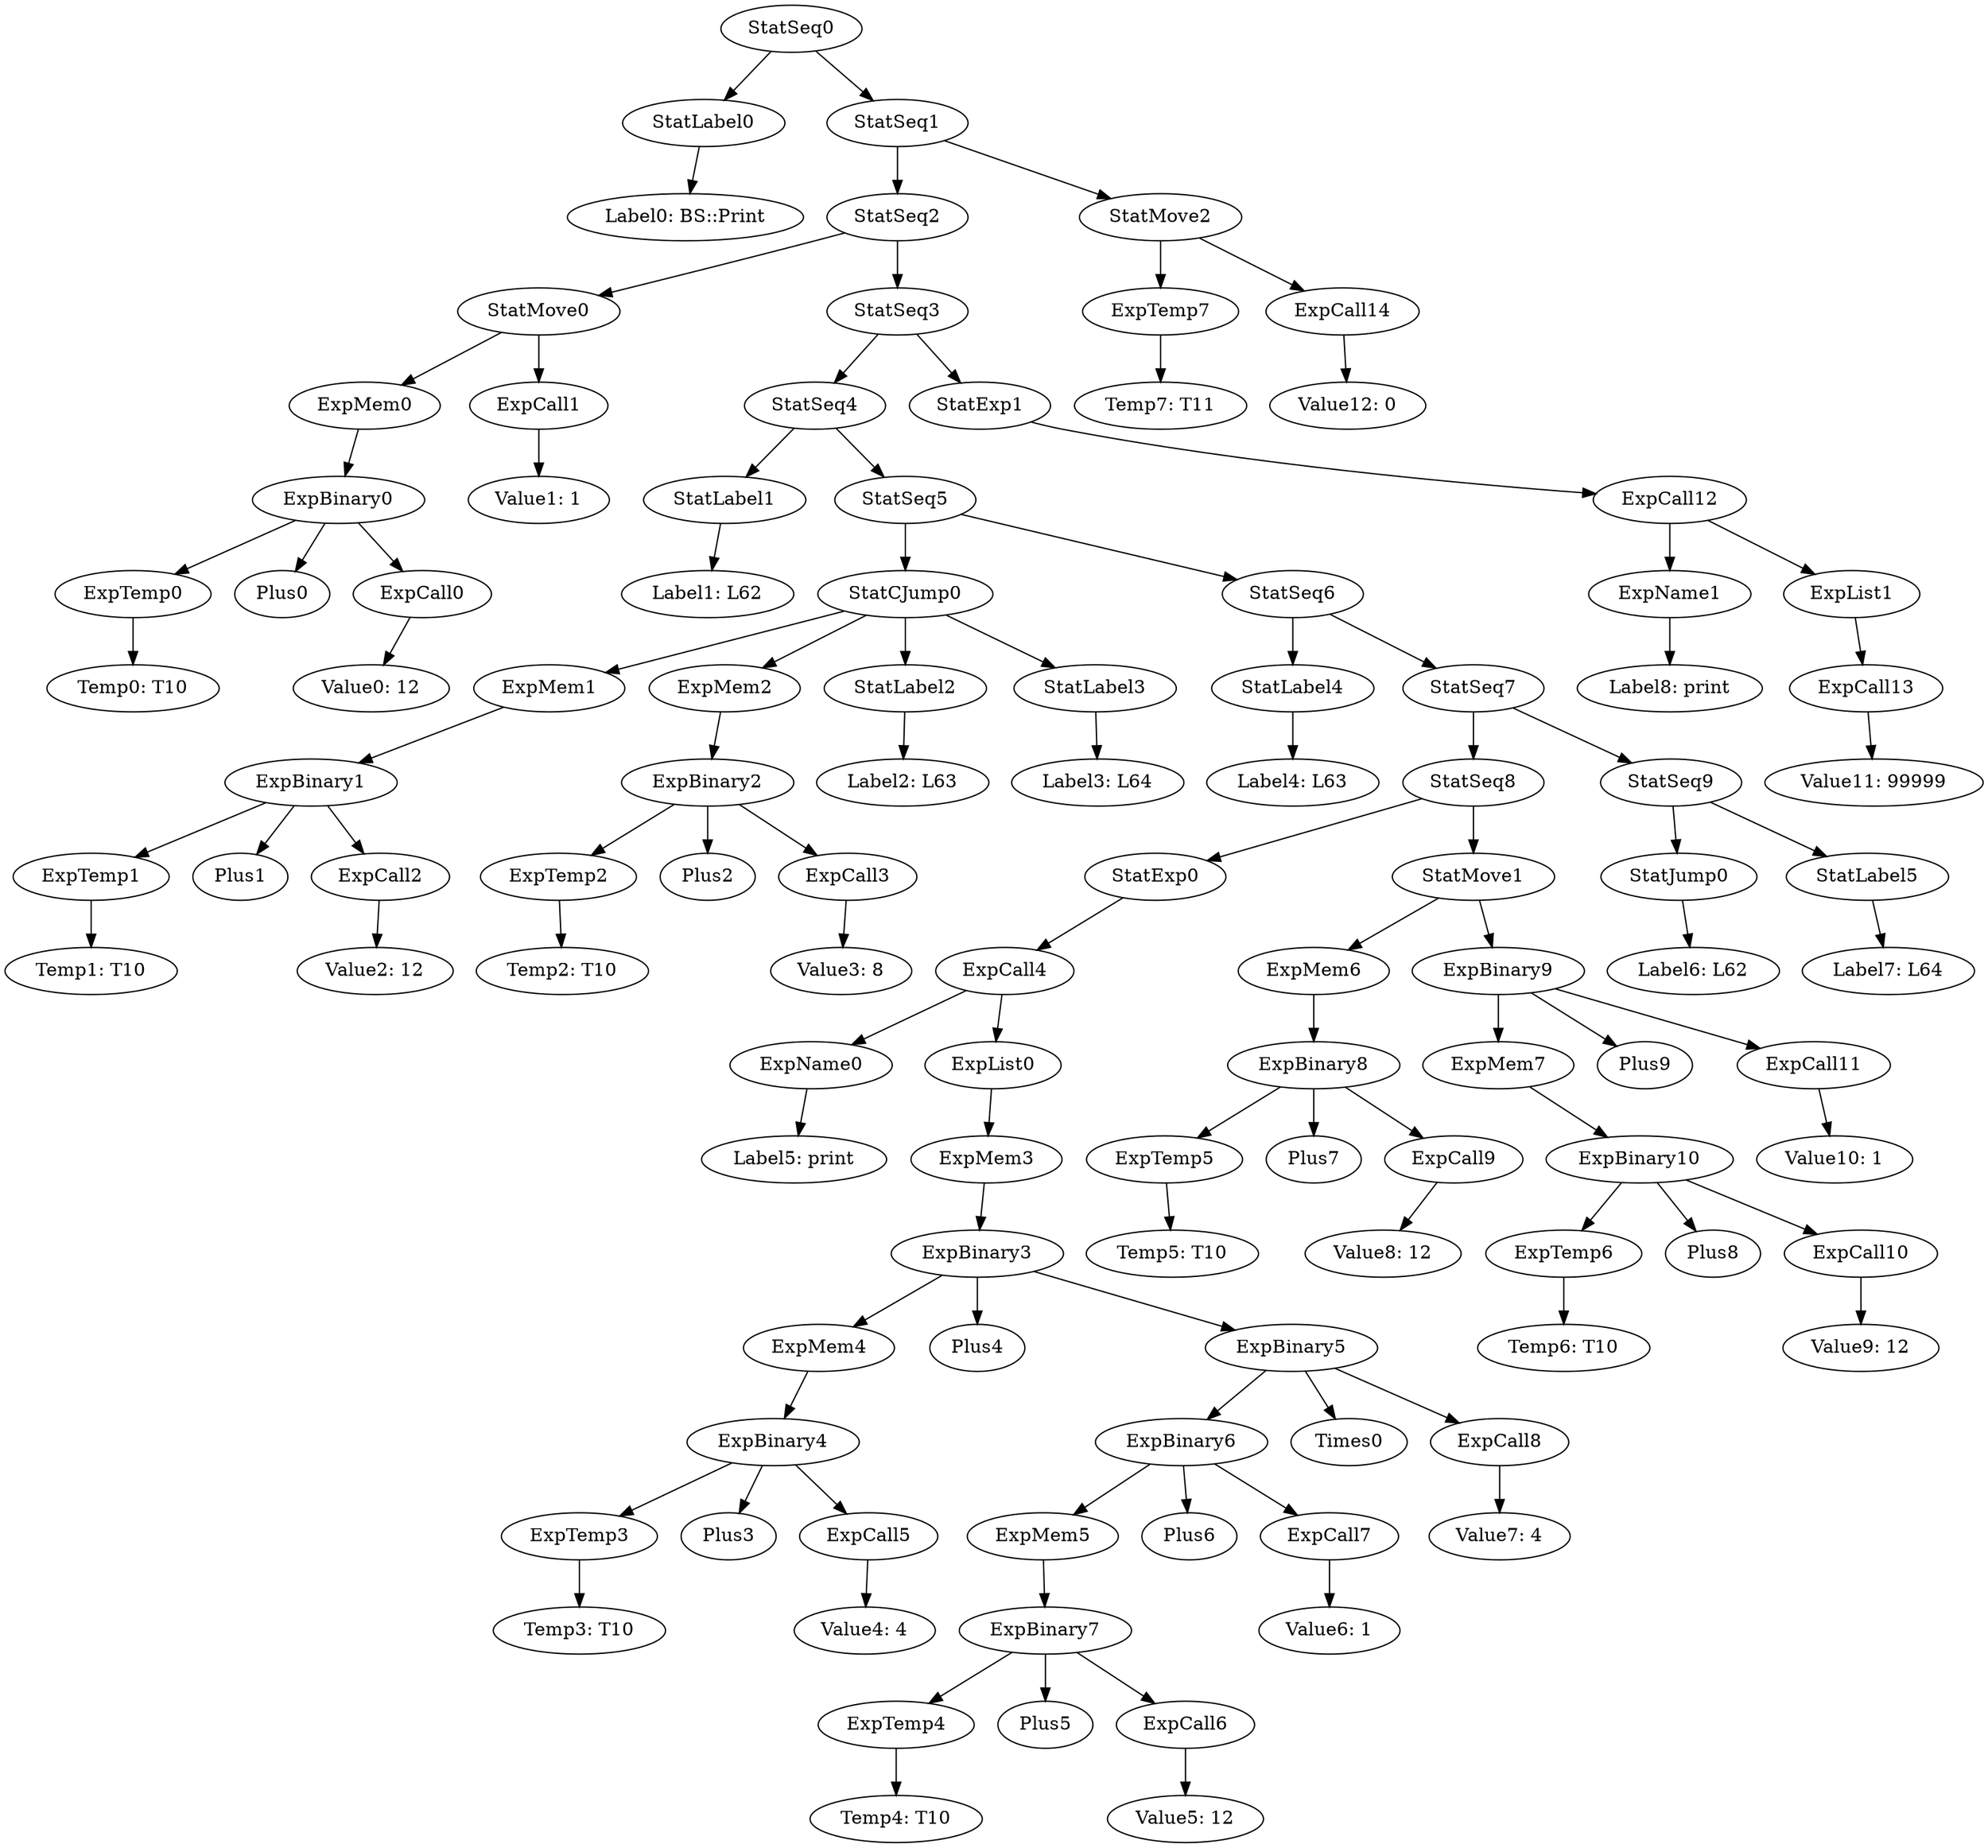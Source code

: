 digraph {
	ordering = out;
	ExpCall14 -> "Value12: 0";
	StatMove2 -> ExpTemp7;
	StatMove2 -> ExpCall14;
	StatSeq1 -> StatSeq2;
	StatSeq1 -> StatMove2;
	ExpCall12 -> ExpName1;
	ExpCall12 -> ExpList1;
	ExpName1 -> "Label8: print";
	StatSeq7 -> StatSeq8;
	StatSeq7 -> StatSeq9;
	ExpCall11 -> "Value10: 1";
	ExpBinary9 -> ExpMem7;
	ExpBinary9 -> Plus9;
	ExpBinary9 -> ExpCall11;
	StatSeq3 -> StatSeq4;
	StatSeq3 -> StatExp1;
	ExpMem7 -> ExpBinary10;
	ExpCall10 -> "Value9: 12";
	ExpBinary10 -> ExpTemp6;
	ExpBinary10 -> Plus8;
	ExpBinary10 -> ExpCall10;
	ExpTemp6 -> "Temp6: T10";
	StatMove1 -> ExpMem6;
	StatMove1 -> ExpBinary9;
	ExpMem6 -> ExpBinary8;
	ExpCall9 -> "Value8: 12";
	ExpTemp2 -> "Temp2: T10";
	ExpMem1 -> ExpBinary1;
	StatLabel3 -> "Label3: L64";
	ExpBinary8 -> ExpTemp5;
	ExpBinary8 -> Plus7;
	ExpBinary8 -> ExpCall9;
	ExpTemp1 -> "Temp1: T10";
	ExpCall13 -> "Value11: 99999";
	ExpBinary7 -> ExpTemp4;
	ExpBinary7 -> Plus5;
	ExpBinary7 -> ExpCall6;
	StatLabel5 -> "Label7: L64";
	ExpTemp5 -> "Temp5: T10";
	ExpBinary0 -> ExpTemp0;
	ExpBinary0 -> Plus0;
	ExpBinary0 -> ExpCall0;
	ExpMem4 -> ExpBinary4;
	StatExp1 -> ExpCall12;
	ExpCall2 -> "Value2: 12";
	ExpCall7 -> "Value6: 1";
	StatSeq4 -> StatLabel1;
	StatSeq4 -> StatSeq5;
	ExpMem2 -> ExpBinary2;
	StatSeq9 -> StatJump0;
	StatSeq9 -> StatLabel5;
	ExpCall0 -> "Value0: 12";
	StatLabel1 -> "Label1: L62";
	StatMove0 -> ExpMem0;
	StatMove0 -> ExpCall1;
	StatJump0 -> "Label6: L62";
	ExpCall1 -> "Value1: 1";
	ExpTemp7 -> "Temp7: T11";
	ExpTemp0 -> "Temp0: T10";
	StatSeq5 -> StatCJump0;
	StatSeq5 -> StatSeq6;
	StatLabel4 -> "Label4: L63";
	ExpMem5 -> ExpBinary7;
	StatLabel0 -> "Label0: BS::Print";
	ExpBinary2 -> ExpTemp2;
	ExpBinary2 -> Plus2;
	ExpBinary2 -> ExpCall3;
	ExpList1 -> ExpCall13;
	ExpCall3 -> "Value3: 8";
	ExpBinary1 -> ExpTemp1;
	ExpBinary1 -> Plus1;
	ExpBinary1 -> ExpCall2;
	ExpCall8 -> "Value7: 4";
	ExpMem0 -> ExpBinary0;
	ExpBinary6 -> ExpMem5;
	ExpBinary6 -> Plus6;
	ExpBinary6 -> ExpCall7;
	StatSeq2 -> StatMove0;
	StatSeq2 -> StatSeq3;
	StatSeq6 -> StatLabel4;
	StatSeq6 -> StatSeq7;
	ExpTemp3 -> "Temp3: T10";
	StatSeq8 -> StatExp0;
	StatSeq8 -> StatMove1;
	ExpName0 -> "Label5: print";
	StatLabel2 -> "Label2: L63";
	ExpCall4 -> ExpName0;
	ExpCall4 -> ExpList0;
	ExpCall5 -> "Value4: 4";
	StatSeq0 -> StatLabel0;
	StatSeq0 -> StatSeq1;
	StatExp0 -> ExpCall4;
	ExpBinary4 -> ExpTemp3;
	ExpBinary4 -> Plus3;
	ExpBinary4 -> ExpCall5;
	ExpCall6 -> "Value5: 12";
	ExpBinary3 -> ExpMem4;
	ExpBinary3 -> Plus4;
	ExpBinary3 -> ExpBinary5;
	ExpTemp4 -> "Temp4: T10";
	ExpBinary5 -> ExpBinary6;
	ExpBinary5 -> Times0;
	ExpBinary5 -> ExpCall8;
	ExpMem3 -> ExpBinary3;
	StatCJump0 -> ExpMem1;
	StatCJump0 -> ExpMem2;
	StatCJump0 -> StatLabel2;
	StatCJump0 -> StatLabel3;
	ExpList0 -> ExpMem3;
}

